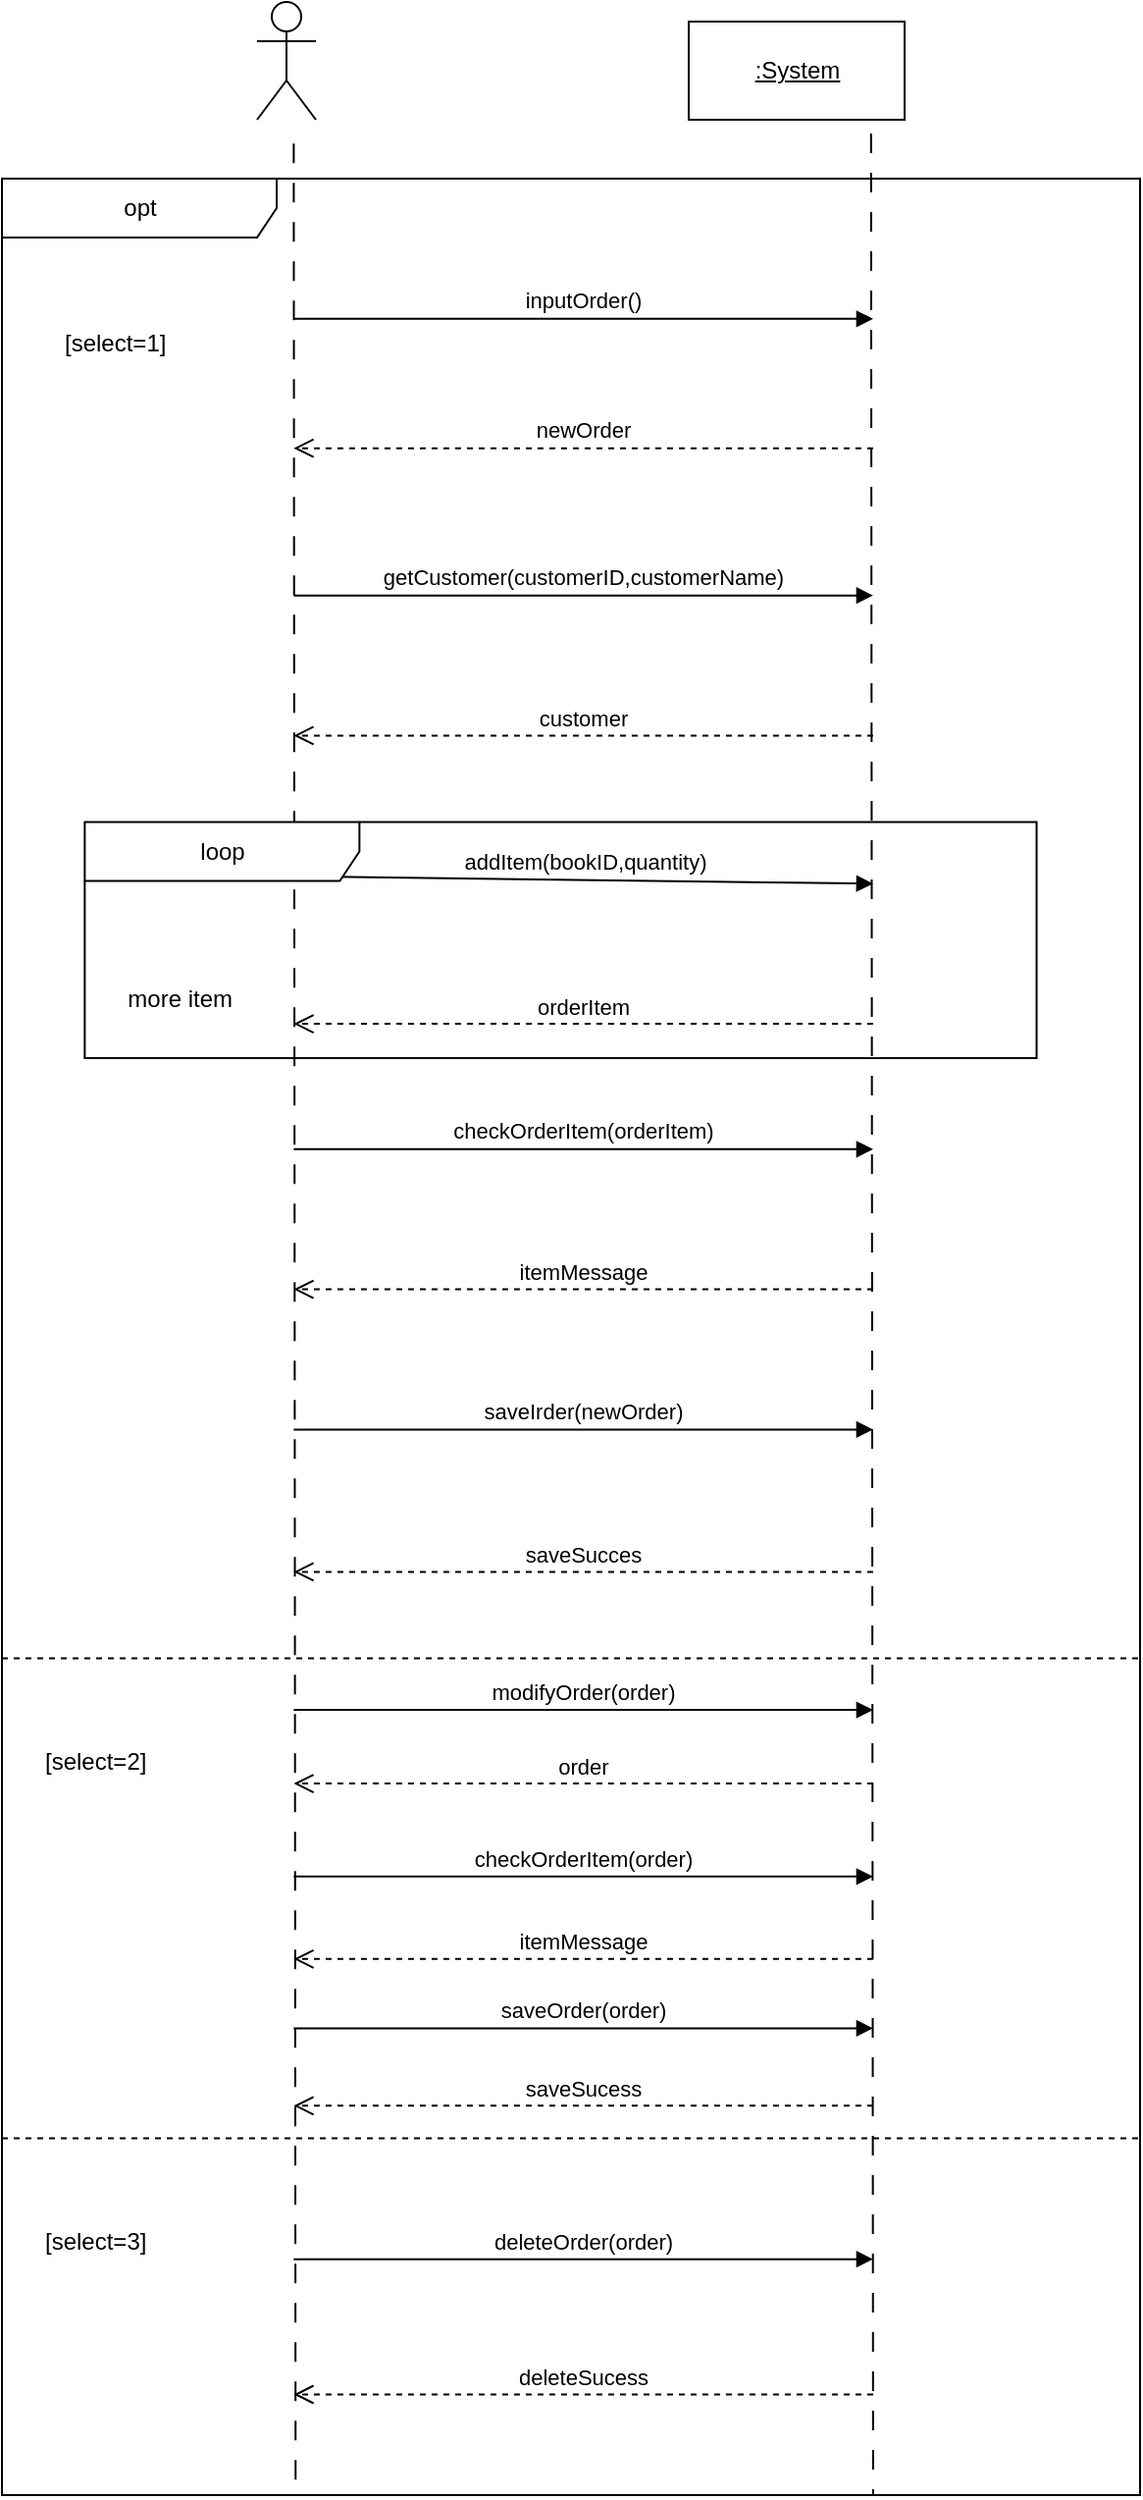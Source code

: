 <mxfile version="19.0.0" type="device"><diagram id="DWQPSogugxH5tQCF4_ep" name="第1頁"><mxGraphModel dx="1278" dy="579" grid="1" gridSize="10" guides="1" tooltips="1" connect="1" arrows="1" fold="1" page="1" pageScale="1" pageWidth="827" pageHeight="1169" math="0" shadow="0"><root><mxCell id="0"/><mxCell id="1" parent="0"/><mxCell id="12" value="opt" style="shape=umlFrame;tabWidth=110;tabHeight=30;tabPosition=left;html=1;boundedLbl=1;labelInHeader=1;width=140;height=30;" parent="1" vertex="1"><mxGeometry x="90" y="180" width="580" height="1180" as="geometry"/></mxCell><mxCell id="13" value="[select=1]" style="text" parent="12" vertex="1"><mxGeometry width="100" height="20" relative="1" as="geometry"><mxPoint x="30" y="70" as="offset"/></mxGeometry></mxCell><mxCell id="14" value="[select=2]" style="line;strokeWidth=1;dashed=1;labelPosition=center;verticalLabelPosition=bottom;align=left;verticalAlign=top;spacingLeft=20;spacingTop=15;" parent="12" vertex="1"><mxGeometry y="730.212" width="580" height="47.2" as="geometry"/></mxCell><mxCell id="15" value="[select=3]" style="line;strokeWidth=1;dashed=1;labelPosition=center;verticalLabelPosition=bottom;align=left;verticalAlign=top;spacingLeft=20;spacingTop=15;" parent="12" vertex="1"><mxGeometry y="974.68" width="580" height="47.2" as="geometry"/></mxCell><mxCell id="17" value="" style="endArrow=none;startArrow=none;endFill=0;startFill=0;endSize=8;html=1;verticalAlign=bottom;dashed=1;labelBackgroundColor=none;dashPattern=10 10;entryX=0.258;entryY=1;entryDx=0;entryDy=0;entryPerimeter=0;" parent="12" target="12" edge="1"><mxGeometry width="160" relative="1" as="geometry"><mxPoint x="148.691" y="-17.852" as="sourcePoint"/><mxPoint x="148.691" y="1158.148" as="targetPoint"/></mxGeometry></mxCell><mxCell id="20" value="" style="endArrow=none;startArrow=none;endFill=0;startFill=0;endSize=8;html=1;verticalAlign=bottom;dashed=1;labelBackgroundColor=none;dashPattern=10 10;" parent="12" edge="1"><mxGeometry width="160" relative="1" as="geometry"><mxPoint x="442.909" y="-22.939" as="sourcePoint"/><mxPoint x="443.964" y="1180" as="targetPoint"/></mxGeometry></mxCell><mxCell id="22" value="inputOrder()" style="html=1;verticalAlign=bottom;endArrow=block;" parent="12" edge="1"><mxGeometry width="80" relative="1" as="geometry"><mxPoint x="148.691" y="71.407" as="sourcePoint"/><mxPoint x="443.964" y="71.407" as="targetPoint"/></mxGeometry></mxCell><mxCell id="23" value="newOrder" style="html=1;verticalAlign=bottom;endArrow=open;dashed=1;endSize=8;" parent="12" edge="1"><mxGeometry relative="1" as="geometry"><mxPoint x="443.964" y="137.351" as="sourcePoint"/><mxPoint x="148.691" y="137.351" as="targetPoint"/></mxGeometry></mxCell><mxCell id="24" value="getCustomer(customerID,customerName)" style="html=1;verticalAlign=bottom;endArrow=block;" parent="12" edge="1"><mxGeometry width="80" relative="1" as="geometry"><mxPoint x="148.691" y="212.328" as="sourcePoint"/><mxPoint x="443.964" y="212.328" as="targetPoint"/></mxGeometry></mxCell><mxCell id="25" value="customer" style="html=1;verticalAlign=bottom;endArrow=open;dashed=1;endSize=8;" parent="12" edge="1"><mxGeometry relative="1" as="geometry"><mxPoint x="443.964" y="283.735" as="sourcePoint"/><mxPoint x="148.691" y="283.735" as="targetPoint"/></mxGeometry></mxCell><mxCell id="26" value="addItem(bookID,quantity)" style="html=1;verticalAlign=bottom;endArrow=block;startArrow=none;exitX=0.222;exitY=0.23;exitDx=0;exitDy=0;exitPerimeter=0;" parent="12" source="42" edge="1"><mxGeometry width="80" relative="1" as="geometry"><mxPoint x="148.691" y="359.141" as="sourcePoint"/><mxPoint x="443.964" y="359.141" as="targetPoint"/></mxGeometry></mxCell><mxCell id="27" value="orderItem" style="html=1;verticalAlign=bottom;endArrow=open;dashed=1;endSize=8;" parent="12" edge="1"><mxGeometry relative="1" as="geometry"><mxPoint x="443.964" y="430.548" as="sourcePoint"/><mxPoint x="148.691" y="430.548" as="targetPoint"/></mxGeometry></mxCell><mxCell id="28" value="checkOrderItem(orderItem)" style="html=1;verticalAlign=bottom;endArrow=block;" parent="12" edge="1"><mxGeometry width="80" relative="1" as="geometry"><mxPoint x="148.691" y="494.386" as="sourcePoint"/><mxPoint x="443.964" y="494.386" as="targetPoint"/></mxGeometry></mxCell><mxCell id="29" value="itemMessage" style="html=1;verticalAlign=bottom;endArrow=open;dashed=1;endSize=8;" parent="12" edge="1"><mxGeometry relative="1" as="geometry"><mxPoint x="443.964" y="565.793" as="sourcePoint"/><mxPoint x="148.691" y="565.793" as="targetPoint"/></mxGeometry></mxCell><mxCell id="30" value="saveIrder(newOrder)" style="html=1;verticalAlign=bottom;endArrow=block;" parent="12" edge="1"><mxGeometry width="80" relative="1" as="geometry"><mxPoint x="148.691" y="637.2" as="sourcePoint"/><mxPoint x="443.964" y="637.2" as="targetPoint"/></mxGeometry></mxCell><mxCell id="31" value="saveSucces" style="html=1;verticalAlign=bottom;endArrow=open;dashed=1;endSize=8;" parent="12" edge="1"><mxGeometry relative="1" as="geometry"><mxPoint x="443.964" y="709.699" as="sourcePoint"/><mxPoint x="148.691" y="709.699" as="targetPoint"/></mxGeometry></mxCell><mxCell id="32" value="modifyOrder(order)" style="html=1;verticalAlign=bottom;endArrow=block;" parent="12" edge="1"><mxGeometry width="80" relative="1" as="geometry"><mxPoint x="148.691" y="780.014" as="sourcePoint"/><mxPoint x="443.964" y="780.014" as="targetPoint"/></mxGeometry></mxCell><mxCell id="33" value="order" style="html=1;verticalAlign=bottom;endArrow=open;dashed=1;endSize=8;" parent="12" edge="1"><mxGeometry relative="1" as="geometry"><mxPoint x="443.964" y="817.55" as="sourcePoint"/><mxPoint x="148.691" y="817.55" as="targetPoint"/></mxGeometry></mxCell><mxCell id="34" value="checkOrderItem(order)" style="html=1;verticalAlign=bottom;endArrow=block;" parent="12" edge="1"><mxGeometry width="80" relative="1" as="geometry"><mxPoint x="148.691" y="864.92" as="sourcePoint"/><mxPoint x="443.964" y="864.92" as="targetPoint"/></mxGeometry></mxCell><mxCell id="35" value="itemMessage" style="html=1;verticalAlign=bottom;endArrow=open;dashed=1;endSize=8;" parent="12" edge="1"><mxGeometry relative="1" as="geometry"><mxPoint x="443.964" y="906.935" as="sourcePoint"/><mxPoint x="148.691" y="906.935" as="targetPoint"/></mxGeometry></mxCell><mxCell id="38" value="saveOrder(order)" style="html=1;verticalAlign=bottom;endArrow=block;" parent="12" edge="1"><mxGeometry width="80" relative="1" as="geometry"><mxPoint x="148.691" y="942.235" as="sourcePoint"/><mxPoint x="443.964" y="942.235" as="targetPoint"/></mxGeometry></mxCell><mxCell id="39" value="saveSucess" style="html=1;verticalAlign=bottom;endArrow=open;dashed=1;endSize=8;" parent="12" edge="1"><mxGeometry relative="1" as="geometry"><mxPoint x="443.964" y="981.662" as="sourcePoint"/><mxPoint x="148.691" y="981.662" as="targetPoint"/></mxGeometry></mxCell><mxCell id="40" value="deleteOrder(order)" style="html=1;verticalAlign=bottom;endArrow=block;" parent="12" edge="1"><mxGeometry width="80" relative="1" as="geometry"><mxPoint x="148.691" y="1059.82" as="sourcePoint"/><mxPoint x="443.964" y="1059.82" as="targetPoint"/></mxGeometry></mxCell><mxCell id="41" value="deleteSucess" style="html=1;verticalAlign=bottom;endArrow=open;dashed=1;endSize=8;" parent="12" edge="1"><mxGeometry relative="1" as="geometry"><mxPoint x="443.964" y="1128.747" as="sourcePoint"/><mxPoint x="148.691" y="1128.747" as="targetPoint"/></mxGeometry></mxCell><mxCell id="42" value="loop" style="shape=umlFrame;tabWidth=110;tabHeight=30;tabPosition=left;html=1;boundedLbl=1;labelInHeader=1;width=140;height=30;" parent="12" vertex="1"><mxGeometry x="42.182" y="327.778" width="485.091" height="120.185" as="geometry"/></mxCell><mxCell id="43" value="more item" style="text" parent="42" vertex="1"><mxGeometry width="100" height="20" relative="1" as="geometry"><mxPoint x="20" y="76" as="offset"/></mxGeometry></mxCell><mxCell id="16" value="" style="shape=umlActor;verticalLabelPosition=bottom;verticalAlign=top;html=1;" parent="1" vertex="1"><mxGeometry x="220" y="90" width="30" height="60" as="geometry"/></mxCell><mxCell id="21" value="&lt;u&gt;:System&lt;/u&gt;" style="html=1;" parent="1" vertex="1"><mxGeometry x="440" y="100" width="110" height="50" as="geometry"/></mxCell></root></mxGraphModel></diagram></mxfile>